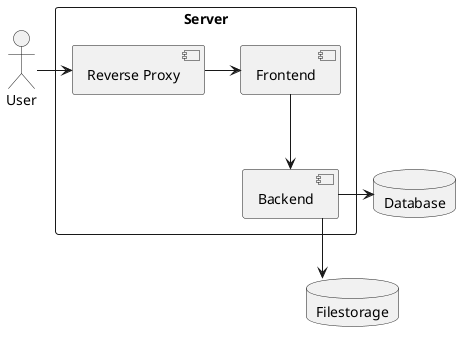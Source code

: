 @startuml Architecture
skinparam linetype ortho

rectangle "Server" {
  component "Frontend" as front
  component "Backend" as back

  component "Reverse Proxy" as RP
}

database "Database" as db
database "Filestorage" as fileDb

actor User as user

db -[hidden]- fileDb

user -> RP
RP -> front
front --> back
back -> db
back -> fileDb
@enduml